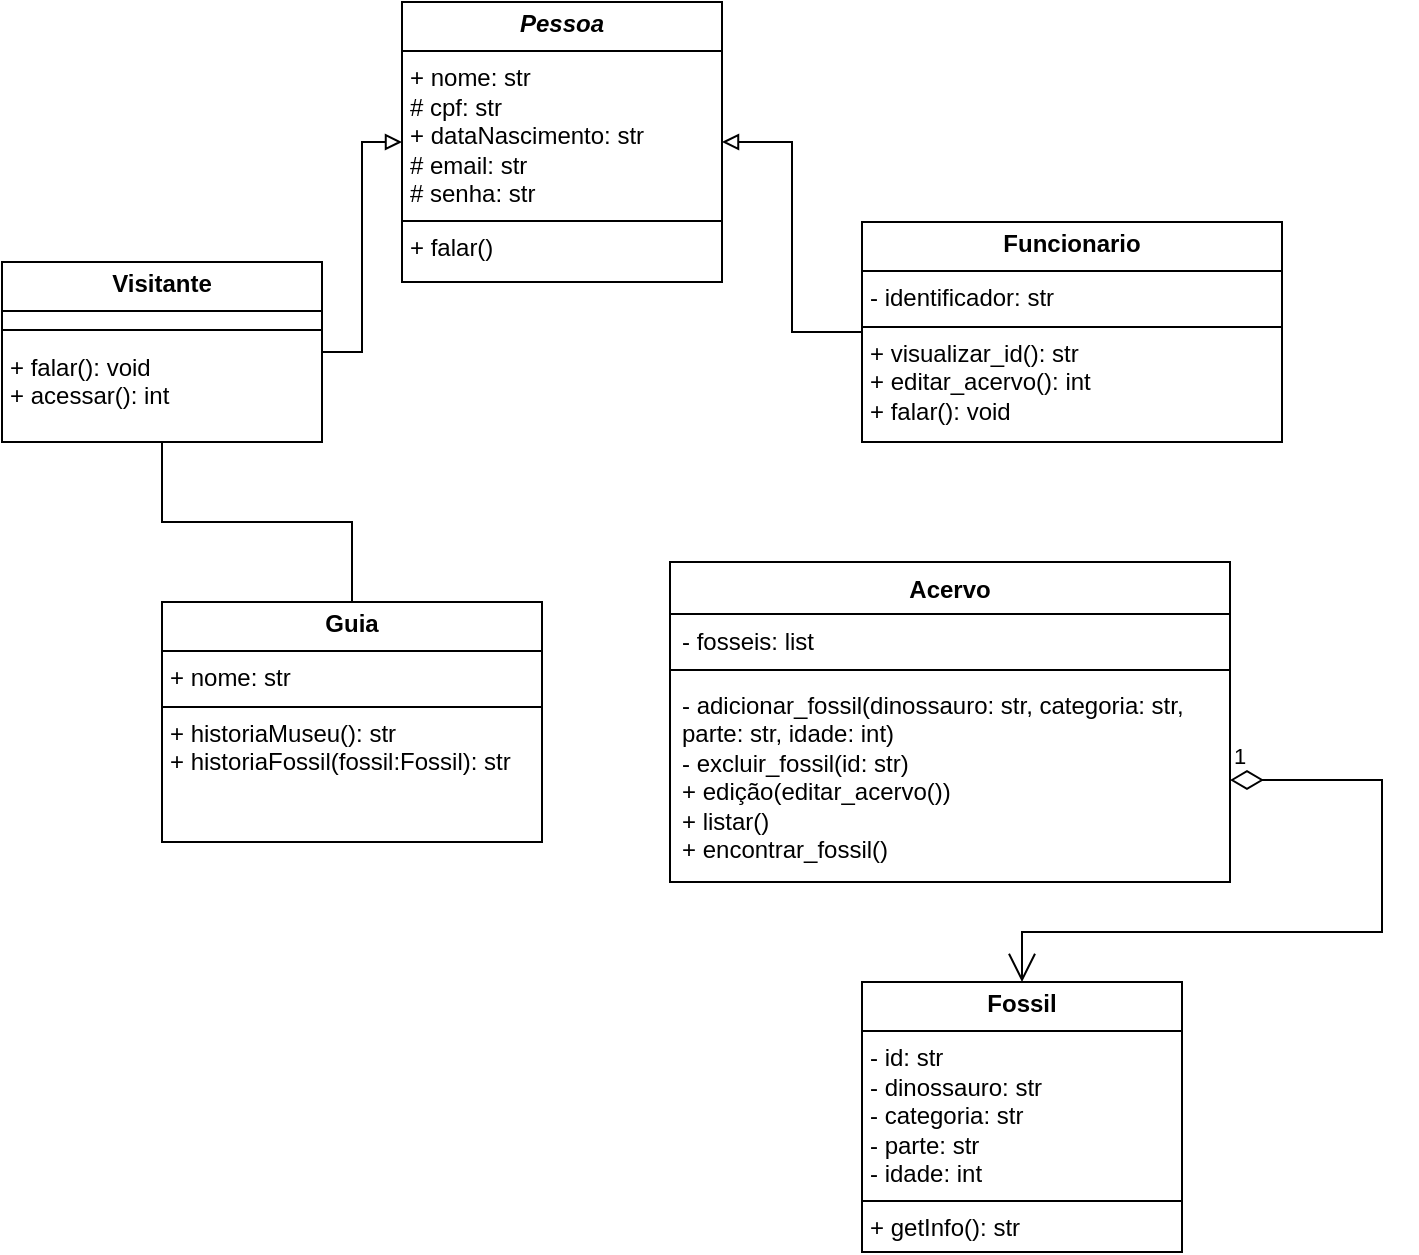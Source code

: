 <mxfile version="25.0.3">
  <diagram name="Página-1" id="xMBLjgHwu8_9Ey4e87Mu">
    <mxGraphModel dx="880" dy="434" grid="1" gridSize="10" guides="1" tooltips="1" connect="1" arrows="1" fold="1" page="1" pageScale="1" pageWidth="827" pageHeight="1169" math="0" shadow="0">
      <root>
        <mxCell id="0" />
        <mxCell id="1" parent="0" />

        <mxCell id="QGTMMUV1N1az6ob_RiHV-1" value="&lt;p style=&quot;margin:0px;margin-top:4px;text-align:center;&quot;&gt;&lt;b&gt;&lt;i&gt;Pessoa&lt;/i&gt;&lt;/b&gt;&lt;/p&gt;&lt;hr size=&quot;1&quot; style=&quot;border-style:solid;&quot;&gt;&lt;p style=&quot;margin:0px;margin-left:4px;&quot;&gt;+ nome: str&lt;/p&gt;&lt;p style=&quot;margin:0px;margin-left:4px;&quot;&gt;# cpf: str&lt;/p&gt;&lt;p style=&quot;margin:0px;margin-left:4px;&quot;&gt;+ dataNascimento: str&lt;/p&gt;&lt;p style=&quot;margin:0px;margin-left:4px;&quot;&gt;# email: str&lt;/p&gt;&lt;p style=&quot;margin:0px;margin-left:4px;&quot;&gt;# senha: str&lt;/p&gt;&lt;hr size=&quot;1&quot; style=&quot;border-style:solid;&quot;&gt;&lt;p style=&quot;margin:0px;margin-left:4px;&quot;&gt;+ falar()&lt;/p&gt;" style="verticalAlign=top;align=left;overflow=fill;html=1;whiteSpace=wrap;" parent="1" vertex="1">
          <mxGeometry x="280" y="90" width="160" height="140" as="geometry" />

        </mxCell>
        <mxCell id="ZSzZyokpukPjl3Q3LuYp-15" style="edgeStyle=orthogonalEdgeStyle;rounded=0;orthogonalLoop=1;jettySize=auto;html=1;endArrow=none;endFill=0;" parent="1" source="QGTMMUV1N1az6ob_RiHV-2" target="QGTMMUV1N1az6ob_RiHV-6" edge="1">
          <mxGeometry relative="1" as="geometry" />
        </mxCell>
        <mxCell id="QGTMMUV1N1az6ob_RiHV-2" value="&lt;p style=&quot;margin:0px;margin-top:4px;text-align:center;&quot;&gt;&lt;b&gt;Visitante&lt;/b&gt;&lt;/p&gt;&lt;hr size=&quot;1&quot; style=&quot;border-style:solid;&quot;&gt;&lt;p style=&quot;margin:0px;margin-left:4px;&quot;&gt;&lt;br&gt;&lt;/p&gt;&lt;p style=&quot;margin:0px;margin-left:4px;&quot;&gt;+ falar(): void&lt;/p&gt;&lt;p style=&quot;margin:0px;margin-left:4px;&quot;&gt;+ acessar(): int&lt;/p&gt;&lt;p style=&quot;margin:0px;margin-left:4px;&quot;&gt;&lt;br&gt;&lt;/p&gt;" style="verticalAlign=top;align=left;overflow=fill;html=1;whiteSpace=wrap;" parent="1" vertex="1">
          <mxGeometry x="80" y="220" width="160" height="90" as="geometry" />
        </mxCell>
        <mxCell id="ZSzZyokpukPjl3Q3LuYp-9" style="edgeStyle=orthogonalEdgeStyle;rounded=0;orthogonalLoop=1;jettySize=auto;html=1;endArrow=block;endFill=0;" parent="1" source="QGTMMUV1N1az6ob_RiHV-4" target="QGTMMUV1N1az6ob_RiHV-1" edge="1">
          <mxGeometry relative="1" as="geometry" />
        </mxCell>
        <mxCell id="QGTMMUV1N1az6ob_RiHV-4" value="&lt;p style=&quot;margin:0px;margin-top:4px;text-align:center;&quot;&gt;&lt;b&gt;Funcionario&lt;/b&gt;&lt;/p&gt;&lt;hr size=&quot;1&quot; style=&quot;border-style:solid;&quot;&gt;&lt;p style=&quot;margin:0px;margin-left:4px;&quot;&gt;- identificador: str&lt;/p&gt;&lt;hr size=&quot;1&quot; style=&quot;border-style:solid;&quot;&gt;&lt;p style=&quot;margin:0px;margin-left:4px;&quot;&gt;+ visualizar_id(): str&lt;/p&gt;&lt;p style=&quot;margin:0px;margin-left:4px;&quot;&gt;+ editar_acervo(): int&lt;/p&gt;&lt;p style=&quot;margin:0px;margin-left:4px;&quot;&gt;+ falar(): void&lt;/p&gt;" style="verticalAlign=top;align=left;overflow=fill;html=1;whiteSpace=wrap;" parent="1" vertex="1">
          <mxGeometry x="510" y="200" width="210" height="110" as="geometry" />
        </mxCell>
        <mxCell id="QGTMMUV1N1az6ob_RiHV-6" value="&lt;p style=&quot;margin:0px;margin-top:4px;text-align:center;&quot;&gt;&lt;b&gt;Guia&lt;/b&gt;&lt;/p&gt;&lt;hr size=&quot;1&quot; style=&quot;border-style:solid;&quot;&gt;&lt;p style=&quot;margin:0px;margin-left:4px;&quot;&gt;+ nome: str&lt;/p&gt;&lt;hr size=&quot;1&quot; style=&quot;border-style:solid;&quot;&gt;&lt;p style=&quot;margin:0px;margin-left:4px;&quot;&gt;+ historiaMuseu(): str&lt;/p&gt;&lt;p style=&quot;margin:0px;margin-left:4px;&quot;&gt;+ historiaFossil(fossil:Fossil): str&lt;/p&gt;" style="verticalAlign=top;align=left;overflow=fill;html=1;whiteSpace=wrap;" parent="1" vertex="1">
          <mxGeometry x="160" y="390" width="190" height="120" as="geometry" />
        </mxCell>
        <mxCell id="QGTMMUV1N1az6ob_RiHV-7" value="&lt;p style=&quot;margin:0px;margin-top:4px;text-align:center;&quot;&gt;&lt;b&gt;Fossil&lt;/b&gt;&lt;/p&gt;&lt;hr size=&quot;1&quot; style=&quot;border-style:solid;&quot;&gt;&lt;p style=&quot;margin:0px;margin-left:4px;&quot;&gt;- id: str&lt;/p&gt;&lt;p style=&quot;margin:0px;margin-left:4px;&quot;&gt;- dinossauro: str&lt;/p&gt;&lt;p style=&quot;margin:0px;margin-left:4px;&quot;&gt;- categoria: str&lt;/p&gt;&lt;p style=&quot;margin:0px;margin-left:4px;&quot;&gt;- parte: str&lt;/p&gt;&lt;p style=&quot;margin:0px;margin-left:4px;&quot;&gt;- idade: int&lt;/p&gt;&lt;hr size=&quot;1&quot; style=&quot;border-style:solid;&quot;&gt;&lt;p style=&quot;margin:0px;margin-left:4px;&quot;&gt;+ getInfo(): str&lt;/p&gt;" style="verticalAlign=top;align=left;overflow=fill;html=1;whiteSpace=wrap;" parent="1" vertex="1">
          <mxGeometry x="510" y="580" width="160" height="135" as="geometry" />
        </mxCell>
        <mxCell id="ZSzZyokpukPjl3Q3LuYp-1" value="Acervo" style="swimlane;fontStyle=1;align=center;verticalAlign=top;childLayout=stackLayout;horizontal=1;startSize=26;horizontalStack=0;resizeParent=1;resizeParentMax=0;resizeLast=0;collapsible=1;marginBottom=0;whiteSpace=wrap;html=1;" parent="1" vertex="1">
          <mxGeometry x="414" y="370" width="280" height="160" as="geometry" />
        </mxCell>
        <mxCell id="ZSzZyokpukPjl3Q3LuYp-2" value="&lt;div&gt;&lt;span style=&quot;background-color: initial;&quot;&gt;- fosseis: list&lt;/span&gt;&lt;/div&gt;&lt;div&gt;&lt;span style=&quot;background-color: initial;&quot;&gt;&lt;br&gt;&lt;/span&gt;&lt;/div&gt;&lt;div&gt;&lt;span style=&quot;background-color: initial;&quot;&gt;&lt;br&gt;&lt;/span&gt;&lt;/div&gt;" style="text;strokeColor=none;fillColor=none;align=left;verticalAlign=top;spacingLeft=4;spacingRight=4;overflow=hidden;rotatable=0;points=[[0,0.5],[1,0.5]];portConstraint=eastwest;whiteSpace=wrap;html=1;" parent="ZSzZyokpukPjl3Q3LuYp-1" vertex="1">
          <mxGeometry y="26" width="280" height="24" as="geometry" />
        </mxCell>
        <mxCell id="ZSzZyokpukPjl3Q3LuYp-3" value="" style="line;strokeWidth=1;fillColor=none;align=left;verticalAlign=middle;spacingTop=-1;spacingLeft=3;spacingRight=3;rotatable=0;labelPosition=right;points=[];portConstraint=eastwest;strokeColor=inherit;" parent="ZSzZyokpukPjl3Q3LuYp-1" vertex="1">
          <mxGeometry y="50" width="280" height="8" as="geometry" />
        </mxCell>
        <mxCell id="ZSzZyokpukPjl3Q3LuYp-4" value="- adicionar_fossil(dinossauro: str, categoria: str, parte: str, idade: int)&lt;div&gt;- excluir_fossil(id: str)&lt;/div&gt;&lt;div&gt;+ edição(editar_acervo())&lt;/div&gt;&lt;div&gt;+ listar()&lt;/div&gt;&lt;div&gt;+ encontrar_fossil()&lt;/div&gt;&lt;div&gt;&lt;br&gt;&lt;/div&gt;&lt;div&gt;&lt;br&gt;&lt;/div&gt;" style="text;strokeColor=none;fillColor=none;align=left;verticalAlign=top;spacingLeft=4;spacingRight=4;overflow=hidden;rotatable=0;points=[[0,0.5],[1,0.5]];portConstraint=eastwest;whiteSpace=wrap;html=1;" parent="ZSzZyokpukPjl3Q3LuYp-1" vertex="1">
          <mxGeometry y="58" width="280" height="102" as="geometry" />
        </mxCell>
        <mxCell id="ZSzZyokpukPjl3Q3LuYp-10" style="edgeStyle=orthogonalEdgeStyle;rounded=0;orthogonalLoop=1;jettySize=auto;html=1;endArrow=block;endFill=0;" parent="1" source="QGTMMUV1N1az6ob_RiHV-2" target="QGTMMUV1N1az6ob_RiHV-1" edge="1">
          <mxGeometry relative="1" as="geometry" />
        </mxCell>
        <mxCell id="ZSzZyokpukPjl3Q3LuYp-11" value="" style="line;strokeWidth=1;fillColor=none;align=left;verticalAlign=middle;spacingTop=-1;spacingLeft=3;spacingRight=3;rotatable=0;labelPosition=right;points=[];portConstraint=eastwest;strokeColor=inherit;" parent="1" vertex="1">
          <mxGeometry x="80" y="250" width="160" height="8" as="geometry" />
        </mxCell>
        <mxCell id="ZSzZyokpukPjl3Q3LuYp-14" value="1" style="endArrow=open;html=1;endSize=12;startArrow=diamondThin;startSize=14;startFill=0;edgeStyle=orthogonalEdgeStyle;align=left;verticalAlign=bottom;rounded=0;" parent="1" source="ZSzZyokpukPjl3Q3LuYp-4" target="QGTMMUV1N1az6ob_RiHV-7" edge="1">
          <mxGeometry x="-1" y="3" relative="1" as="geometry">
            <mxPoint x="450" y="630" as="sourcePoint" />
            <mxPoint x="610" y="630" as="targetPoint" />
            <Array as="points">
              <mxPoint x="770" y="479" />
              <mxPoint x="770" y="555" />
              <mxPoint x="590" y="555" />
            </Array>
          </mxGeometry>
        </mxCell>
      </root>
    </mxGraphModel>
  </diagram>
</mxfile>
